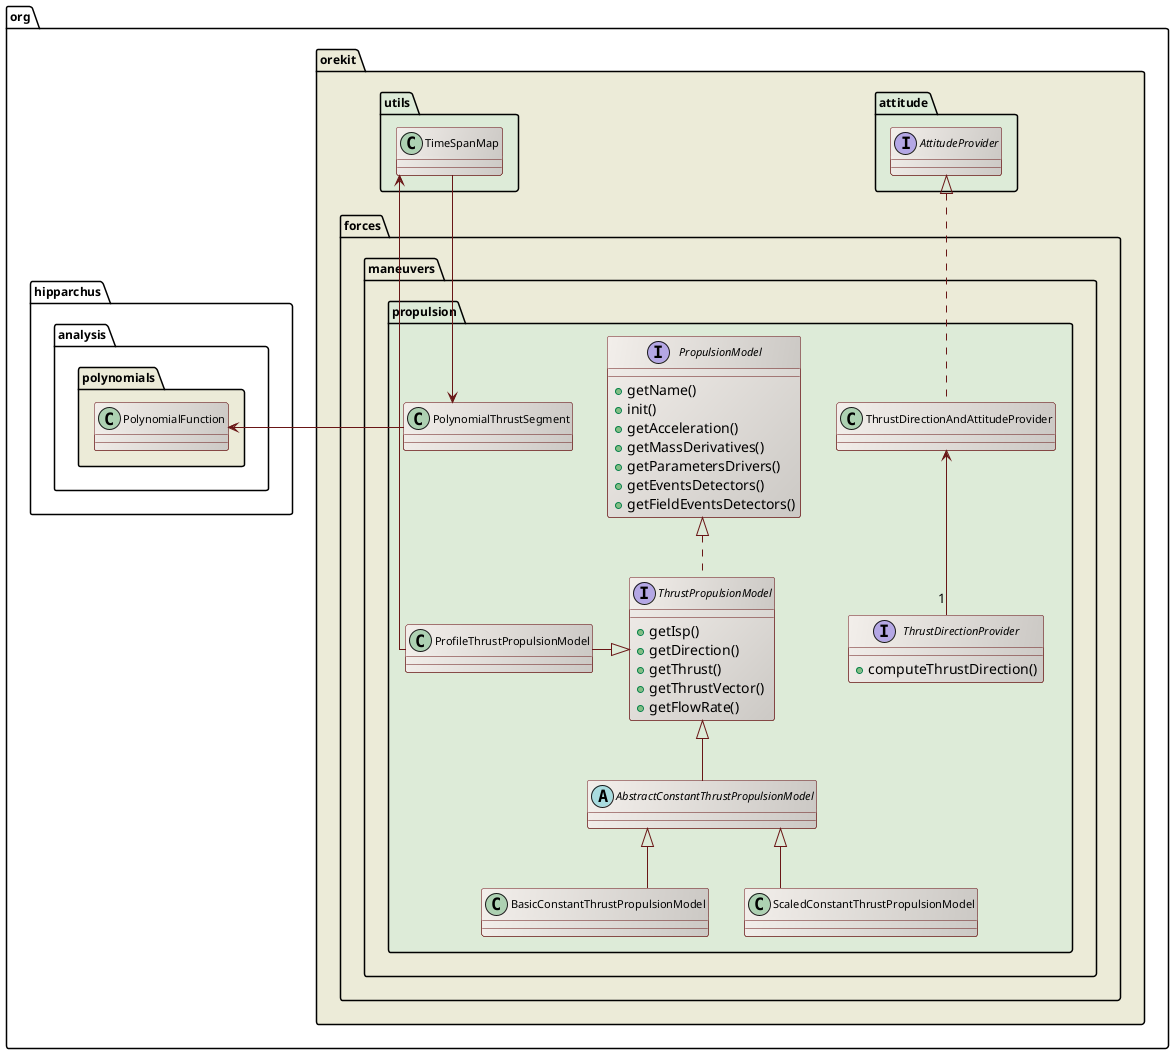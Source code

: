 ' Copyright 2002-2025 CS GROUP
' Licensed to CS GROUP (CS) under one or more
' contributor license agreements.  See the NOTICE file distributed with
' this work for additional information regarding copyright ownership.
' CS licenses this file to You under the Apache License, Version 2.0
' (the "License"); you may not use this file except in compliance with
' the License.  You may obtain a copy of the License at
'
'   http://www.apache.org/licenses/LICENSE-2.0
'
' Unless required by applicable law or agreed to in writing, software
' distributed under the License is distributed on an "AS IS" BASIS,
' WITHOUT WARRANTIES OR CONDITIONS OF ANY KIND, either express or implied.
' See the License for the specific language governing permissions and
' limitations under the License.
 
@startuml

  skinparam svek                  true
  skinparam ClassBackgroundColor  #F3EFEB/CCC9C5
  skinparam ClassArrowColor       #691616
  skinparam ClassBorderColor      #691616
  skinparam NoteBackgroundColor   #F3EFEB
  skinparam NoteBorderColor       #691616
  skinparam NoteFontColor         #691616
  skinparam ClassFontSize         11
  skinparam PackageFontSize       12
  skinparam linetype              ortho

  package org.orekit #ECEBD8 {

    package attitude #DDEBD8 {
      interface AttitudeProvider
    }

    package utils #DDEBD8 {
      class TimeSpanMap
    }

    package forces.maneuvers.propulsion #DDEBD8 {

      interface PropulsionModel {
        +getName()
        +init()
        +getAcceleration()
        +getMassDerivatives()
        +getParametersDrivers()
        +getEventsDetectors()
        +getFieldEventsDetectors()
      }

      interface ThrustPropulsionModel {
        +getIsp()
        +getDirection()
        +getThrust()
        +getThrustVector()
        +getFlowRate()
      }

      interface ThrustDirectionProvider {
        +computeThrustDirection()
      }

      abstract class AbstractConstantThrustPropulsionModel
      class BasicConstantThrustPropulsionModel
      class ScaledConstantThrustPropulsionModel
      class ProfileThrustPropulsionModel
      class PolynomialThrustSegment

      class ThrustDirectionAndAttitudeProvider

      PropulsionModel <|.. ThrustPropulsionModel
      ThrustPropulsionModel <|-- AbstractConstantThrustPropulsionModel
      ThrustPropulsionModel <|-right- ProfileThrustPropulsionModel
      AbstractConstantThrustPropulsionModel <|-- BasicConstantThrustPropulsionModel
      AbstractConstantThrustPropulsionModel <|-- ScaledConstantThrustPropulsionModel

      AttitudeProvider <|.. ThrustDirectionAndAttitudeProvider
      ThrustDirectionAndAttitudeProvider <-- "1" ThrustDirectionProvider

      TimeSpanMap <-- ProfileThrustPropulsionModel
      TimeSpanMap --> PolynomialThrustSegment

    }

  }

  package org.hipparchus.analysis.polynomials #ECEBD8 {
    class PolynomialFunction
    PolynomialThrustSegment -right-> PolynomialFunction
  }

@enduml
